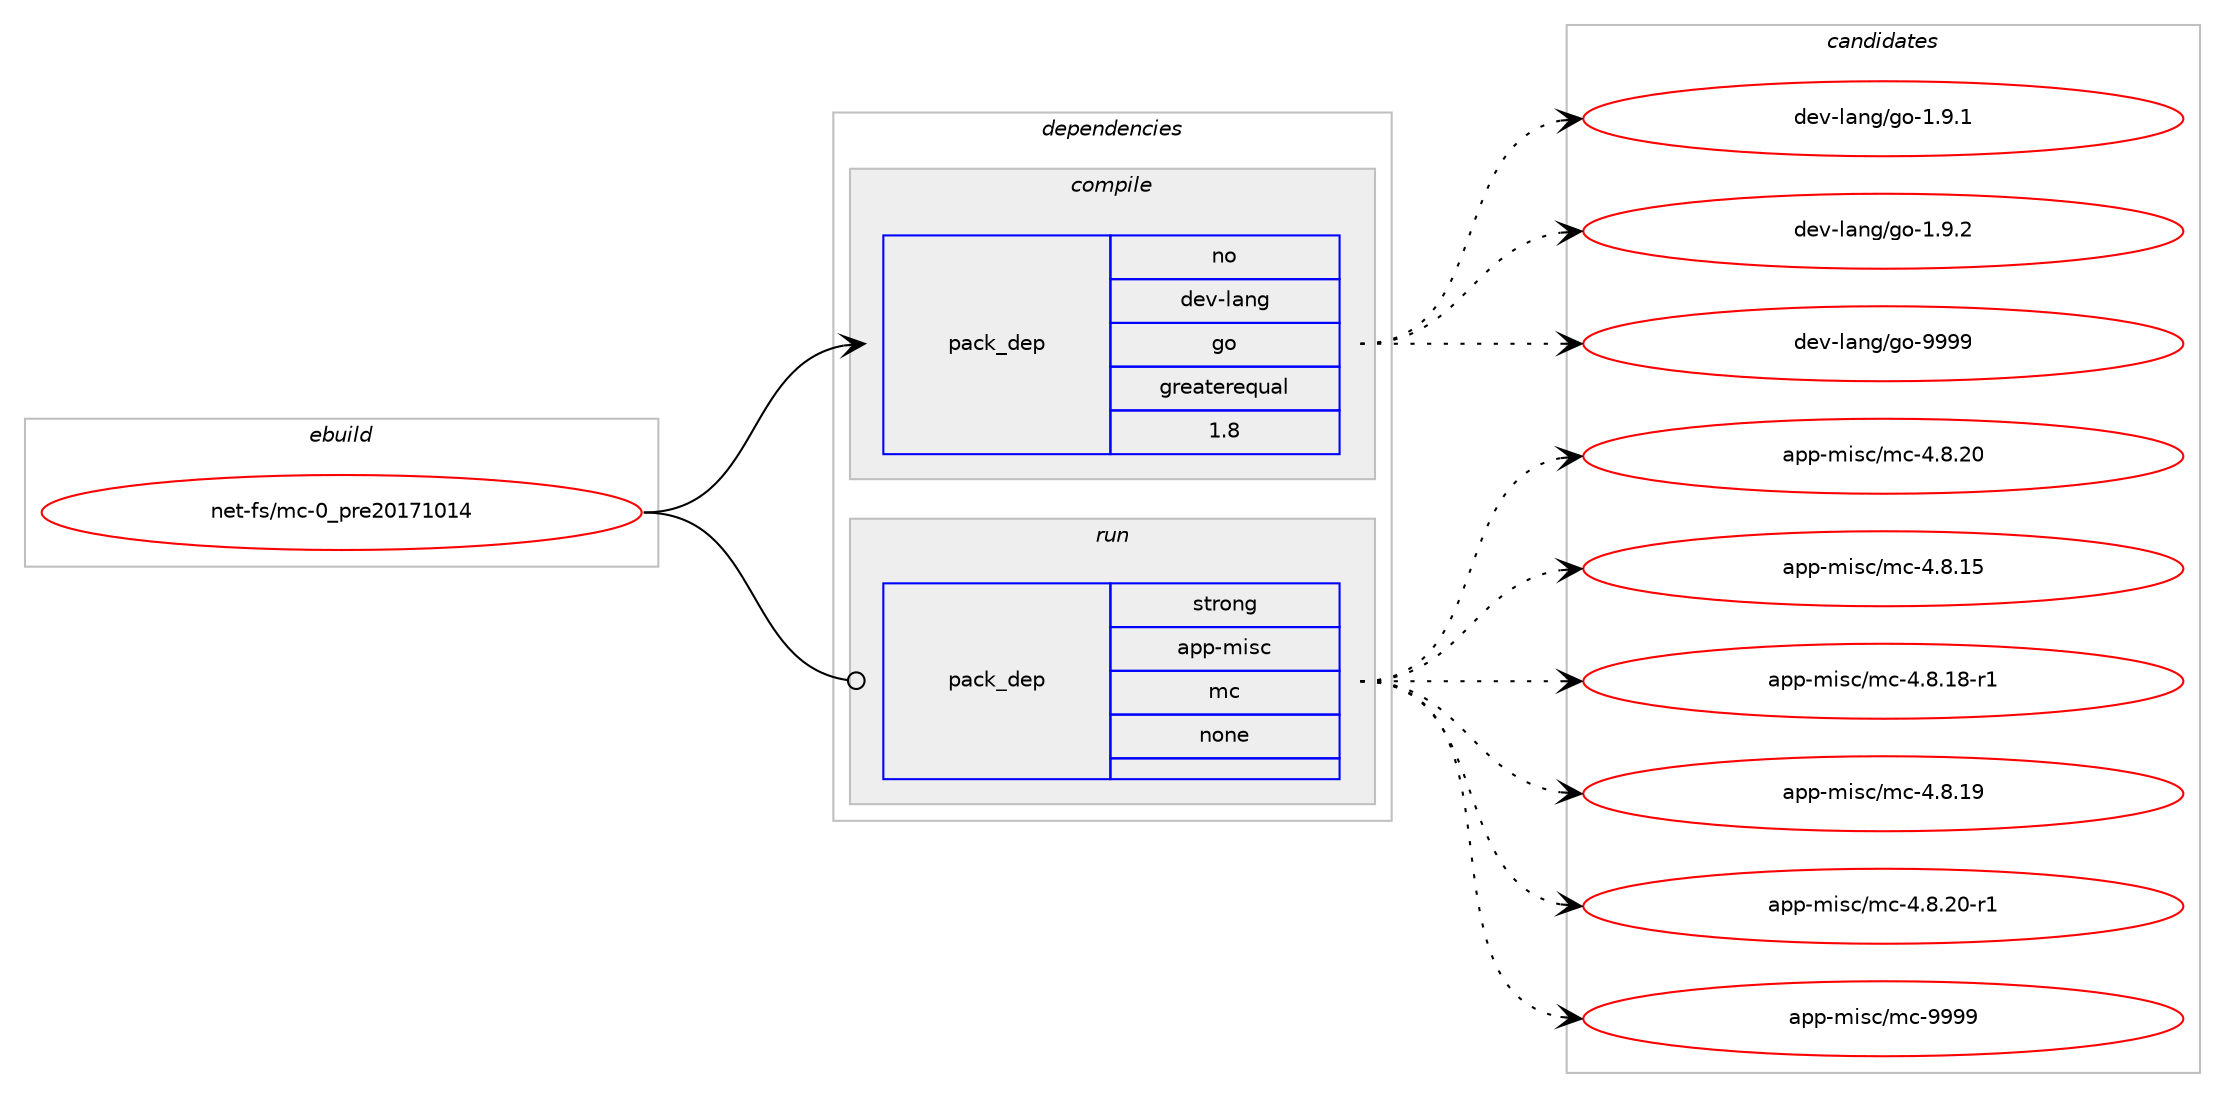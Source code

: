 digraph prolog {

# *************
# Graph options
# *************

newrank=true;
concentrate=true;
compound=true;
graph [rankdir=LR,fontname=Helvetica,fontsize=10,ranksep=1.5];#, ranksep=2.5, nodesep=0.2];
edge  [arrowhead=vee];
node  [fontname=Helvetica,fontsize=10];

# **********
# The ebuild
# **********

subgraph cluster_leftcol {
color=gray;
rank=same;
label=<<i>ebuild</i>>;
id [label="net-fs/mc-0_pre20171014", color=red, width=4, href="../net-fs/mc-0_pre20171014.svg"];
}

# ****************
# The dependencies
# ****************

subgraph cluster_midcol {
color=gray;
label=<<i>dependencies</i>>;
subgraph cluster_compile {
fillcolor="#eeeeee";
style=filled;
label=<<i>compile</i>>;
subgraph pack107 {
dependency167 [label=<<TABLE BORDER="0" CELLBORDER="1" CELLSPACING="0" CELLPADDING="4" WIDTH="220"><TR><TD ROWSPAN="6" CELLPADDING="30">pack_dep</TD></TR><TR><TD WIDTH="110">no</TD></TR><TR><TD>dev-lang</TD></TR><TR><TD>go</TD></TR><TR><TD>greaterequal</TD></TR><TR><TD>1.8</TD></TR></TABLE>>, shape=none, color=blue];
}
id:e -> dependency167:w [weight=20,style="solid",arrowhead="vee"];
}
subgraph cluster_compileandrun {
fillcolor="#eeeeee";
style=filled;
label=<<i>compile and run</i>>;
}
subgraph cluster_run {
fillcolor="#eeeeee";
style=filled;
label=<<i>run</i>>;
subgraph pack108 {
dependency168 [label=<<TABLE BORDER="0" CELLBORDER="1" CELLSPACING="0" CELLPADDING="4" WIDTH="220"><TR><TD ROWSPAN="6" CELLPADDING="30">pack_dep</TD></TR><TR><TD WIDTH="110">strong</TD></TR><TR><TD>app-misc</TD></TR><TR><TD>mc</TD></TR><TR><TD>none</TD></TR><TR><TD></TD></TR></TABLE>>, shape=none, color=blue];
}
id:e -> dependency168:w [weight=20,style="solid",arrowhead="odot"];
}
}

# **************
# The candidates
# **************

subgraph cluster_choices {
rank=same;
color=gray;
label=<<i>candidates</i>>;

subgraph choice107 {
color=black;
nodesep=1;
choice100101118451089711010347103111454946574649 [label="dev-lang/go-1.9.1", color=red, width=4,href="../dev-lang/go-1.9.1.svg"];
choice100101118451089711010347103111454946574650 [label="dev-lang/go-1.9.2", color=red, width=4,href="../dev-lang/go-1.9.2.svg"];
choice1001011184510897110103471031114557575757 [label="dev-lang/go-9999", color=red, width=4,href="../dev-lang/go-9999.svg"];
dependency167:e -> choice100101118451089711010347103111454946574649:w [style=dotted,weight="100"];
dependency167:e -> choice100101118451089711010347103111454946574650:w [style=dotted,weight="100"];
dependency167:e -> choice1001011184510897110103471031114557575757:w [style=dotted,weight="100"];
}
subgraph choice108 {
color=black;
nodesep=1;
choice971121124510910511599471099945524656465048 [label="app-misc/mc-4.8.20", color=red, width=4,href="../app-misc/mc-4.8.20.svg"];
choice971121124510910511599471099945524656464953 [label="app-misc/mc-4.8.15", color=red, width=4,href="../app-misc/mc-4.8.15.svg"];
choice9711211245109105115994710999455246564649564511449 [label="app-misc/mc-4.8.18-r1", color=red, width=4,href="../app-misc/mc-4.8.18-r1.svg"];
choice971121124510910511599471099945524656464957 [label="app-misc/mc-4.8.19", color=red, width=4,href="../app-misc/mc-4.8.19.svg"];
choice9711211245109105115994710999455246564650484511449 [label="app-misc/mc-4.8.20-r1", color=red, width=4,href="../app-misc/mc-4.8.20-r1.svg"];
choice97112112451091051159947109994557575757 [label="app-misc/mc-9999", color=red, width=4,href="../app-misc/mc-9999.svg"];
dependency168:e -> choice971121124510910511599471099945524656465048:w [style=dotted,weight="100"];
dependency168:e -> choice971121124510910511599471099945524656464953:w [style=dotted,weight="100"];
dependency168:e -> choice9711211245109105115994710999455246564649564511449:w [style=dotted,weight="100"];
dependency168:e -> choice971121124510910511599471099945524656464957:w [style=dotted,weight="100"];
dependency168:e -> choice9711211245109105115994710999455246564650484511449:w [style=dotted,weight="100"];
dependency168:e -> choice97112112451091051159947109994557575757:w [style=dotted,weight="100"];
}
}

}
